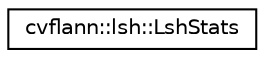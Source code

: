 digraph "Graphical Class Hierarchy"
{
 // LATEX_PDF_SIZE
  edge [fontname="Helvetica",fontsize="10",labelfontname="Helvetica",labelfontsize="10"];
  node [fontname="Helvetica",fontsize="10",shape=record];
  rankdir="LR";
  Node0 [label="cvflann::lsh::LshStats",height=0.2,width=0.4,color="black", fillcolor="white", style="filled",URL="$structcvflann_1_1lsh_1_1_lsh_stats.html",tooltip=" "];
}
